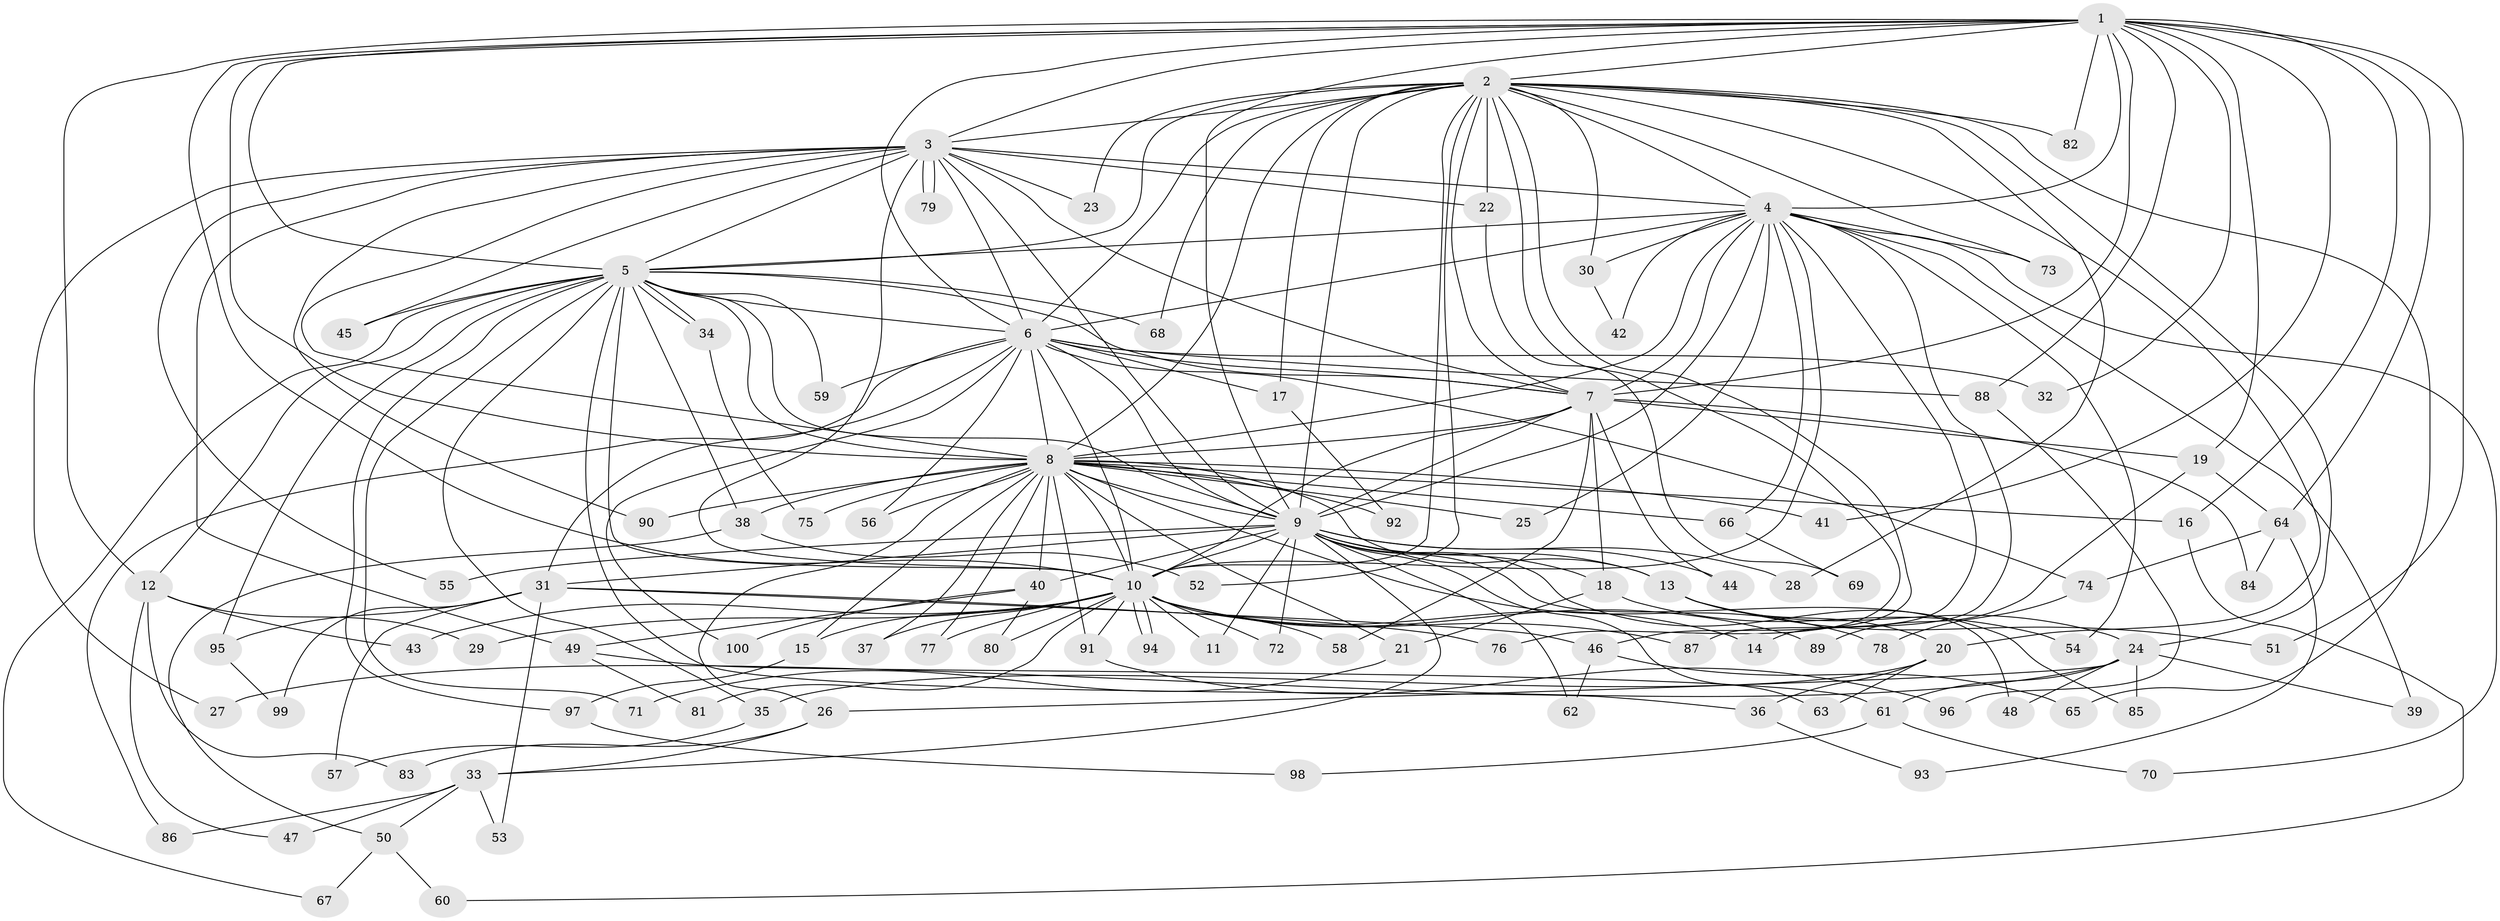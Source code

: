 // coarse degree distribution, {1: 0.35, 2: 0.475, 13: 0.025, 3: 0.025, 4: 0.025, 27: 0.025, 5: 0.025, 10: 0.025, 16: 0.025}
// Generated by graph-tools (version 1.1) at 2025/47/03/04/25 21:47:42]
// undirected, 100 vertices, 225 edges
graph export_dot {
graph [start="1"]
  node [color=gray90,style=filled];
  1;
  2;
  3;
  4;
  5;
  6;
  7;
  8;
  9;
  10;
  11;
  12;
  13;
  14;
  15;
  16;
  17;
  18;
  19;
  20;
  21;
  22;
  23;
  24;
  25;
  26;
  27;
  28;
  29;
  30;
  31;
  32;
  33;
  34;
  35;
  36;
  37;
  38;
  39;
  40;
  41;
  42;
  43;
  44;
  45;
  46;
  47;
  48;
  49;
  50;
  51;
  52;
  53;
  54;
  55;
  56;
  57;
  58;
  59;
  60;
  61;
  62;
  63;
  64;
  65;
  66;
  67;
  68;
  69;
  70;
  71;
  72;
  73;
  74;
  75;
  76;
  77;
  78;
  79;
  80;
  81;
  82;
  83;
  84;
  85;
  86;
  87;
  88;
  89;
  90;
  91;
  92;
  93;
  94;
  95;
  96;
  97;
  98;
  99;
  100;
  1 -- 2;
  1 -- 3;
  1 -- 4;
  1 -- 5;
  1 -- 6;
  1 -- 7;
  1 -- 8;
  1 -- 9;
  1 -- 10;
  1 -- 12;
  1 -- 16;
  1 -- 19;
  1 -- 32;
  1 -- 41;
  1 -- 51;
  1 -- 64;
  1 -- 82;
  1 -- 88;
  2 -- 3;
  2 -- 4;
  2 -- 5;
  2 -- 6;
  2 -- 7;
  2 -- 8;
  2 -- 9;
  2 -- 10;
  2 -- 17;
  2 -- 20;
  2 -- 22;
  2 -- 23;
  2 -- 24;
  2 -- 28;
  2 -- 30;
  2 -- 46;
  2 -- 52;
  2 -- 65;
  2 -- 68;
  2 -- 73;
  2 -- 76;
  2 -- 82;
  3 -- 4;
  3 -- 5;
  3 -- 6;
  3 -- 7;
  3 -- 8;
  3 -- 9;
  3 -- 10;
  3 -- 22;
  3 -- 23;
  3 -- 27;
  3 -- 45;
  3 -- 49;
  3 -- 55;
  3 -- 79;
  3 -- 79;
  3 -- 90;
  4 -- 5;
  4 -- 6;
  4 -- 7;
  4 -- 8;
  4 -- 9;
  4 -- 10;
  4 -- 14;
  4 -- 25;
  4 -- 30;
  4 -- 39;
  4 -- 42;
  4 -- 54;
  4 -- 66;
  4 -- 70;
  4 -- 73;
  4 -- 87;
  5 -- 6;
  5 -- 7;
  5 -- 8;
  5 -- 9;
  5 -- 10;
  5 -- 12;
  5 -- 34;
  5 -- 34;
  5 -- 35;
  5 -- 36;
  5 -- 38;
  5 -- 45;
  5 -- 59;
  5 -- 67;
  5 -- 68;
  5 -- 71;
  5 -- 95;
  5 -- 97;
  6 -- 7;
  6 -- 8;
  6 -- 9;
  6 -- 10;
  6 -- 17;
  6 -- 31;
  6 -- 32;
  6 -- 56;
  6 -- 59;
  6 -- 74;
  6 -- 86;
  6 -- 88;
  6 -- 100;
  7 -- 8;
  7 -- 9;
  7 -- 10;
  7 -- 18;
  7 -- 19;
  7 -- 44;
  7 -- 58;
  7 -- 84;
  8 -- 9;
  8 -- 10;
  8 -- 13;
  8 -- 15;
  8 -- 16;
  8 -- 21;
  8 -- 25;
  8 -- 26;
  8 -- 37;
  8 -- 38;
  8 -- 40;
  8 -- 41;
  8 -- 56;
  8 -- 66;
  8 -- 75;
  8 -- 77;
  8 -- 78;
  8 -- 90;
  8 -- 91;
  8 -- 92;
  9 -- 10;
  9 -- 11;
  9 -- 13;
  9 -- 18;
  9 -- 28;
  9 -- 31;
  9 -- 33;
  9 -- 40;
  9 -- 44;
  9 -- 48;
  9 -- 55;
  9 -- 62;
  9 -- 63;
  9 -- 72;
  9 -- 85;
  10 -- 11;
  10 -- 14;
  10 -- 15;
  10 -- 29;
  10 -- 37;
  10 -- 43;
  10 -- 58;
  10 -- 72;
  10 -- 77;
  10 -- 80;
  10 -- 81;
  10 -- 87;
  10 -- 89;
  10 -- 91;
  10 -- 94;
  10 -- 94;
  12 -- 29;
  12 -- 43;
  12 -- 47;
  12 -- 83;
  13 -- 20;
  13 -- 24;
  13 -- 51;
  15 -- 97;
  16 -- 60;
  17 -- 92;
  18 -- 21;
  18 -- 54;
  19 -- 64;
  19 -- 89;
  20 -- 35;
  20 -- 36;
  20 -- 63;
  21 -- 71;
  22 -- 69;
  24 -- 26;
  24 -- 27;
  24 -- 39;
  24 -- 48;
  24 -- 61;
  24 -- 85;
  26 -- 33;
  26 -- 83;
  30 -- 42;
  31 -- 46;
  31 -- 53;
  31 -- 57;
  31 -- 76;
  31 -- 95;
  31 -- 99;
  33 -- 47;
  33 -- 50;
  33 -- 53;
  33 -- 86;
  34 -- 75;
  35 -- 57;
  36 -- 93;
  38 -- 50;
  38 -- 52;
  40 -- 49;
  40 -- 80;
  40 -- 100;
  46 -- 62;
  46 -- 65;
  49 -- 61;
  49 -- 81;
  50 -- 60;
  50 -- 67;
  61 -- 70;
  61 -- 98;
  64 -- 74;
  64 -- 84;
  64 -- 93;
  66 -- 69;
  74 -- 78;
  88 -- 96;
  91 -- 96;
  95 -- 99;
  97 -- 98;
}
